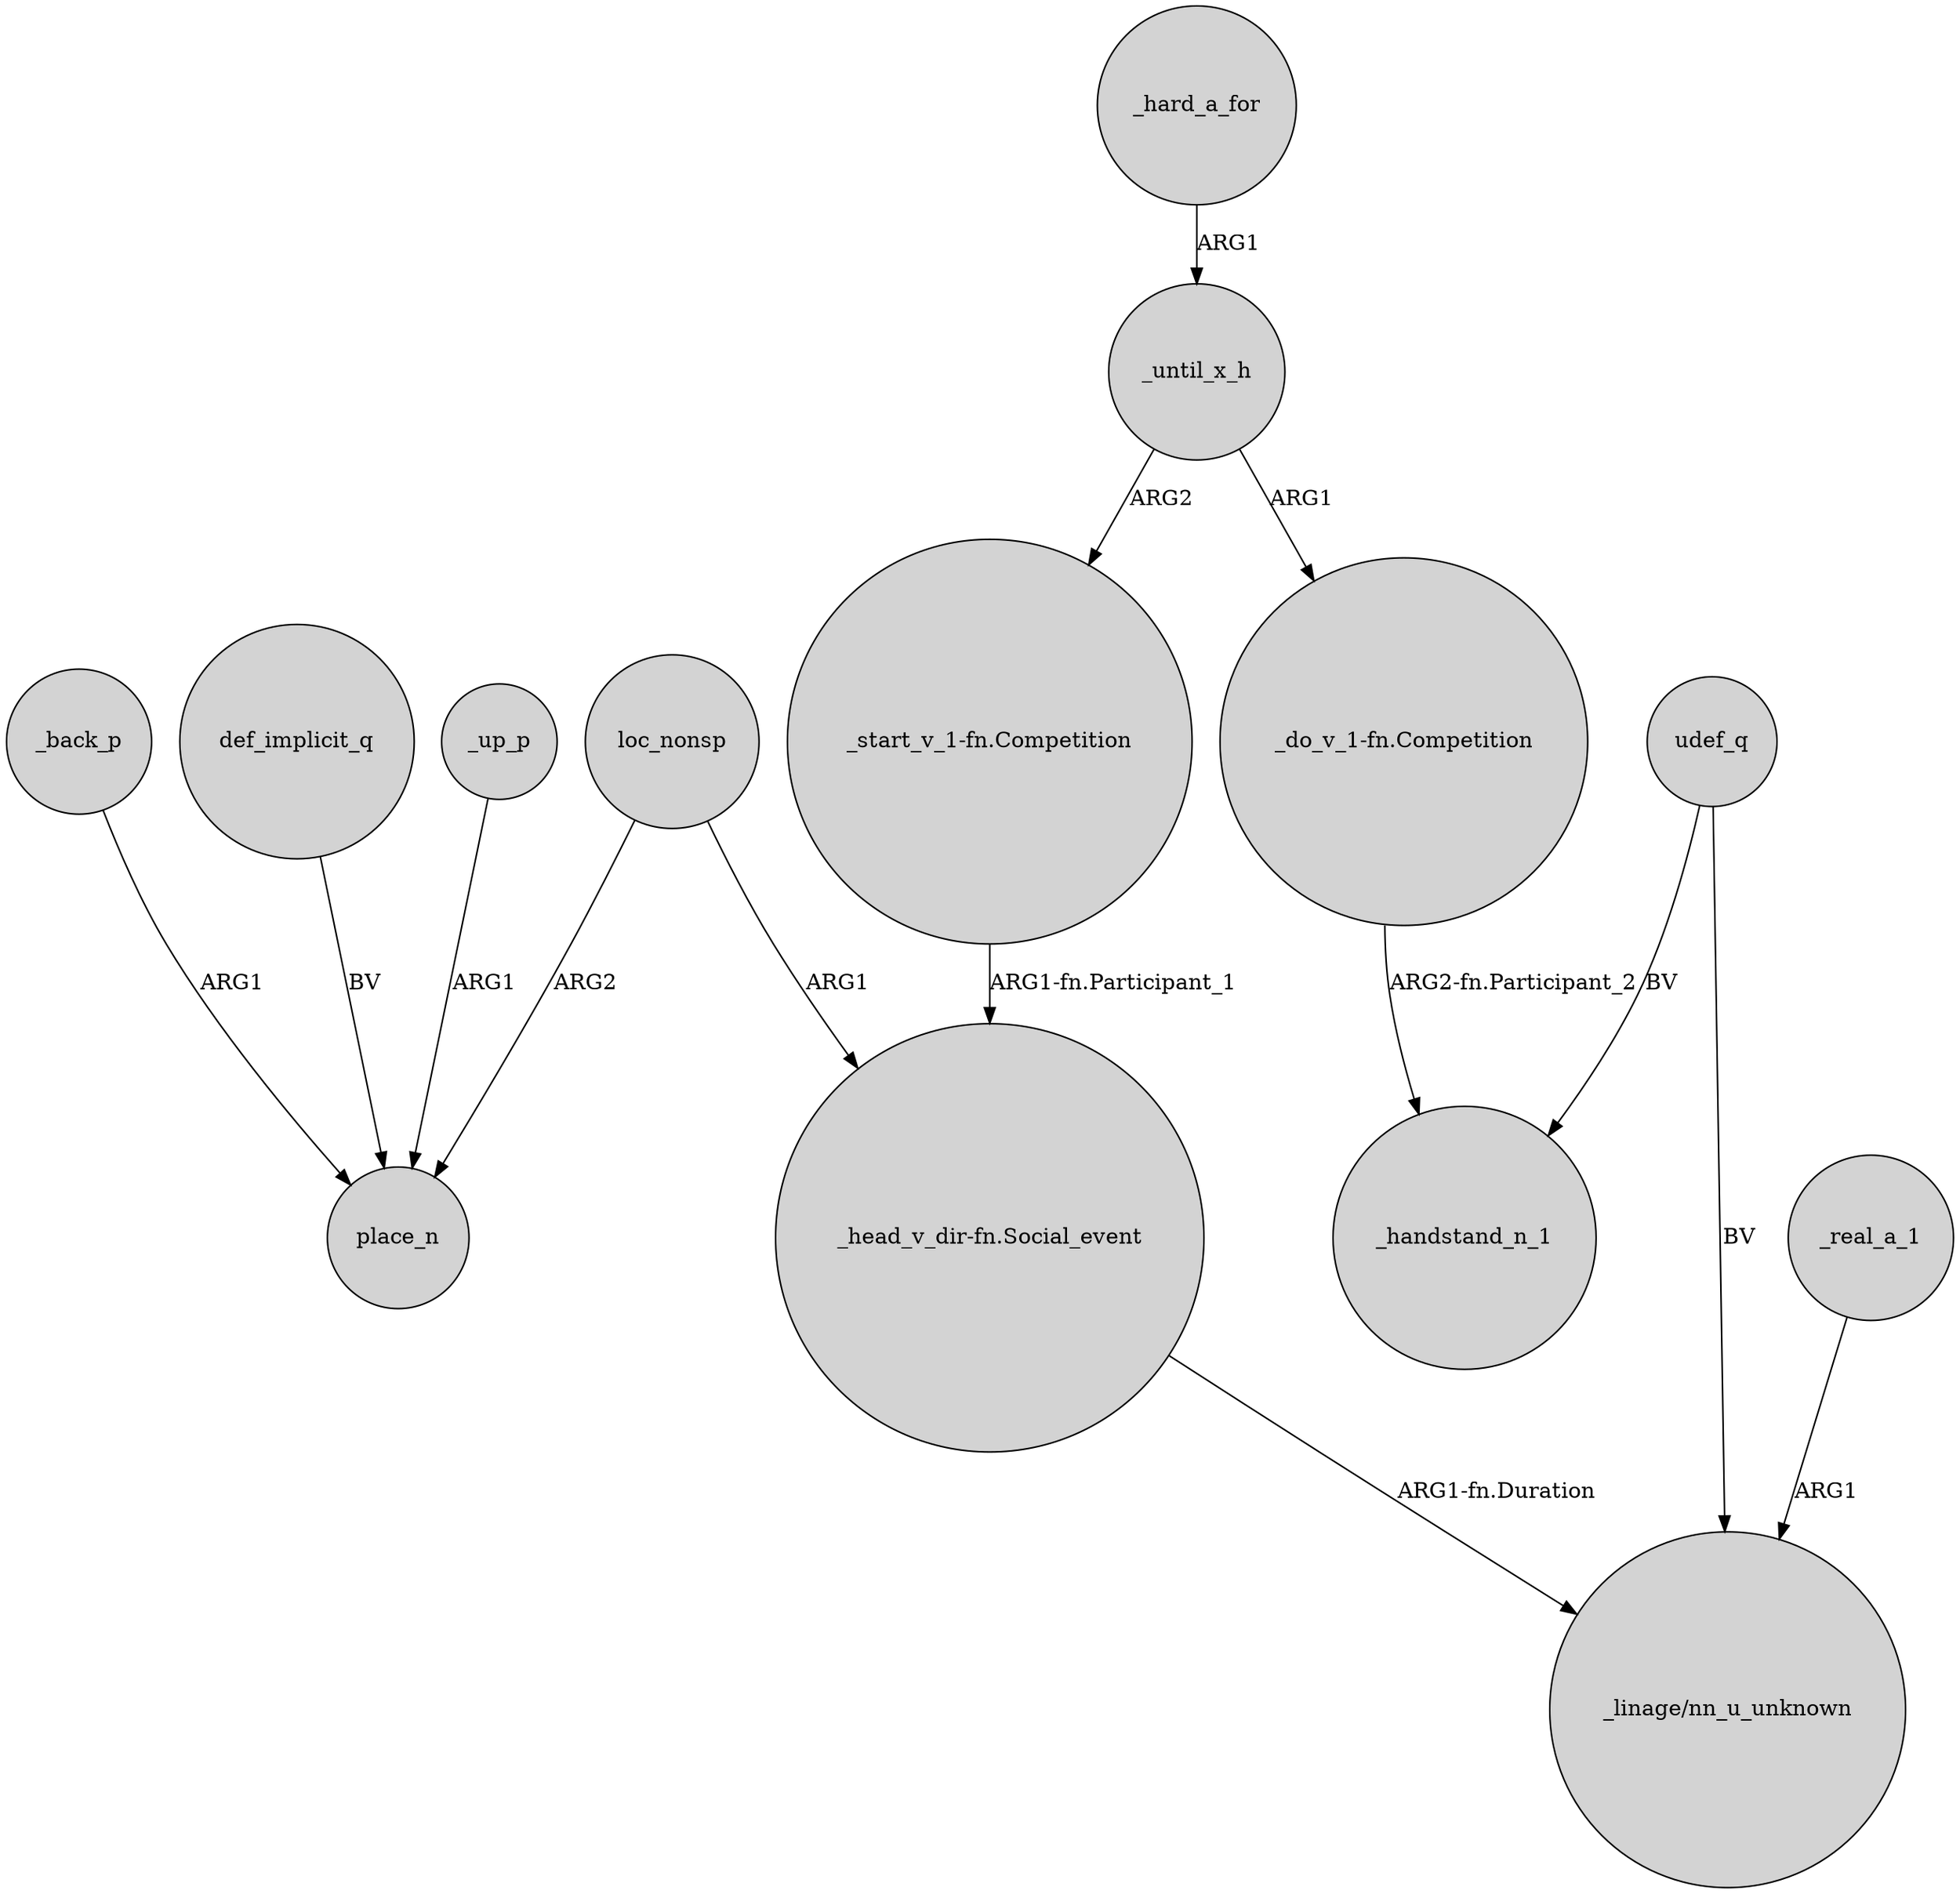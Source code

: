 digraph {
	node [shape=circle style=filled]
	loc_nonsp -> place_n [label=ARG2]
	_back_p -> place_n [label=ARG1]
	loc_nonsp -> "_head_v_dir-fn.Social_event" [label=ARG1]
	"_head_v_dir-fn.Social_event" -> "_linage/nn_u_unknown" [label="ARG1-fn.Duration"]
	_until_x_h -> "_do_v_1-fn.Competition" [label=ARG1]
	def_implicit_q -> place_n [label=BV]
	_until_x_h -> "_start_v_1-fn.Competition" [label=ARG2]
	udef_q -> "_linage/nn_u_unknown" [label=BV]
	udef_q -> _handstand_n_1 [label=BV]
	"_do_v_1-fn.Competition" -> _handstand_n_1 [label="ARG2-fn.Participant_2"]
	_hard_a_for -> _until_x_h [label=ARG1]
	"_start_v_1-fn.Competition" -> "_head_v_dir-fn.Social_event" [label="ARG1-fn.Participant_1"]
	_up_p -> place_n [label=ARG1]
	_real_a_1 -> "_linage/nn_u_unknown" [label=ARG1]
}
